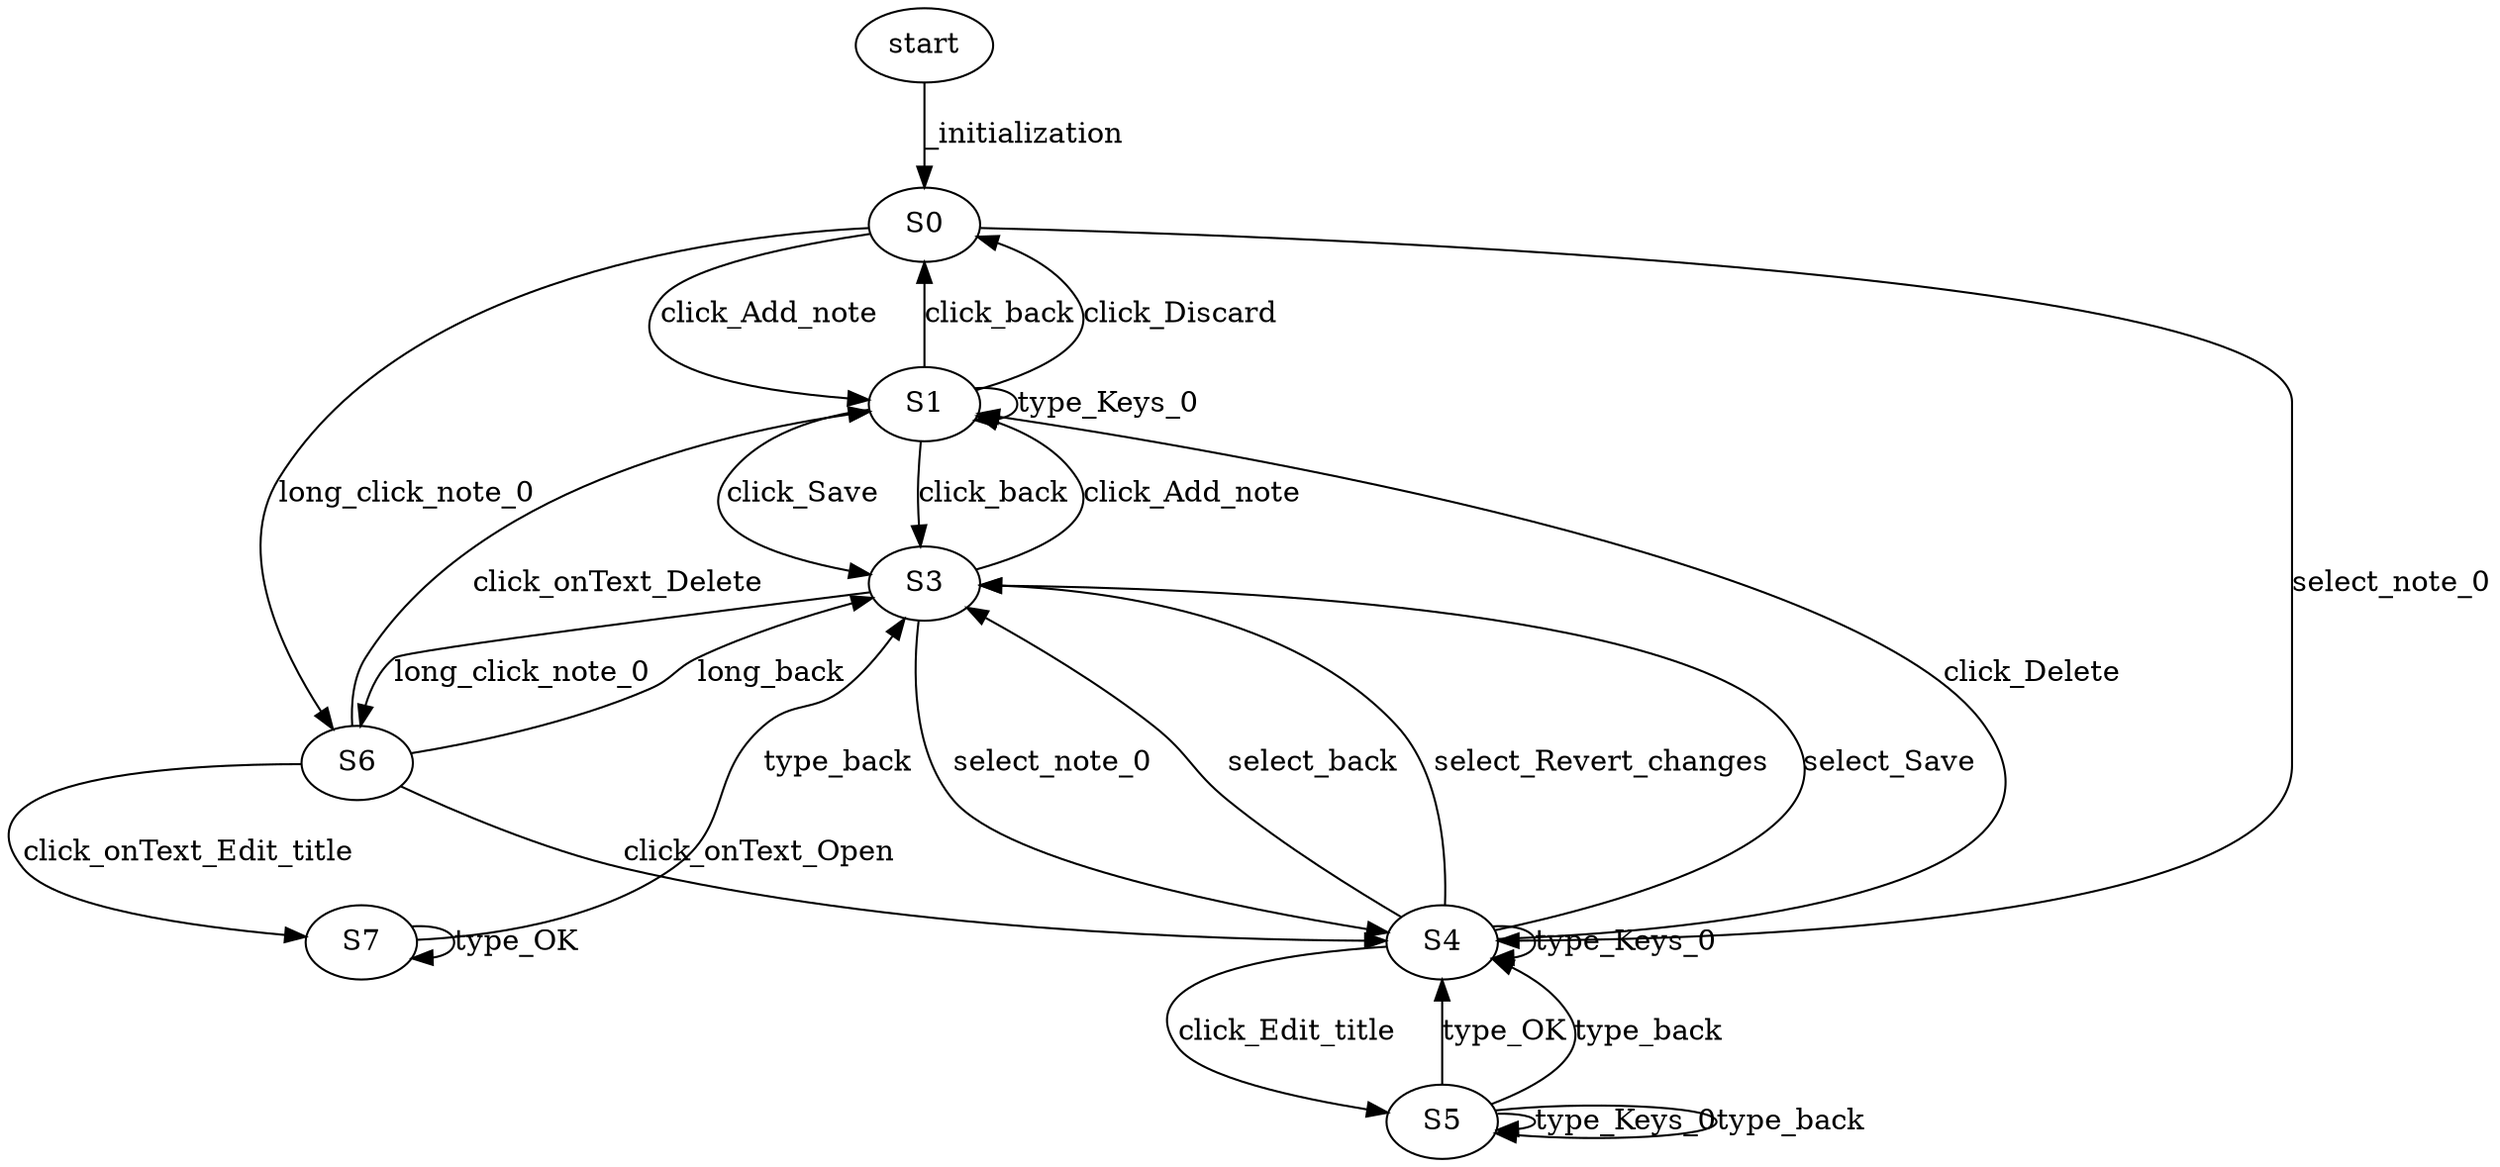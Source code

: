 digraph fsm {
start -> S0 [label="_initialization"];
S0 -> S1 [label="click_Add_note"];
S1 -> S0 [label="click_back"];
S1 -> S0 [label="click_Discard"];
S0 -> S4 [label="select_note_0"];
S1 -> S3 [label="click_Save"];
S3 -> S1 [label="click_Add_note"];
S3 -> S4 [label="select_note_0"];
S4 -> S3 [label="select_back"];
S4 -> S1 [label="click_Delete"];
S4 -> S3 [label="select_Save"];
S4 -> S3 [label="select_Revert_changes"];
S4 -> S5 [label="click_Edit_title"];
S4 -> S4 [label="type_Keys_0"];
S5 -> S5 [label="type_Keys_0"];
S5 -> S4 [label="type_OK"];
S5 -> S5 [label="type_back"];
S5 -> S4 [label="type_back"];
S3 -> S6 [label="long_click_note_0"];
S6 -> S3 [label="long_back"];
S6 -> S4 [label="click_onText_Open"];
S6 -> S7 [label="click_onText_Edit_title"];
S7 -> S3 [label="type_back"];
S7 -> S7 [label="type_OK"];
S6 -> S1 [label="click_onText_Delete"];
S0 -> S6 [label="long_click_note_0"];
S1 -> S1 [label="type_Keys_0"];
S1 -> S3 [label="click_back"];
}
